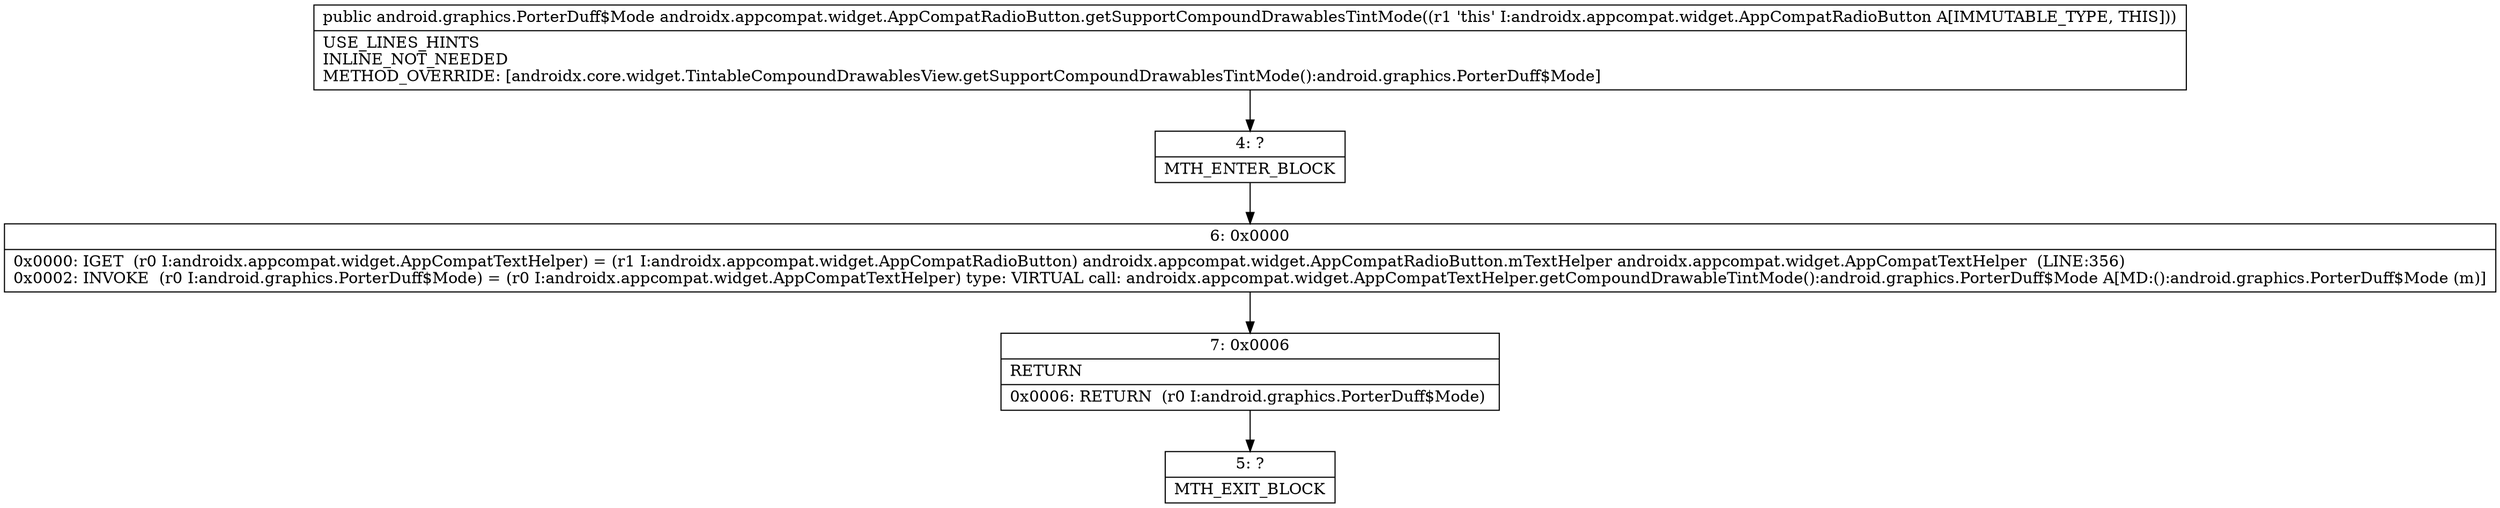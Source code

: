 digraph "CFG forandroidx.appcompat.widget.AppCompatRadioButton.getSupportCompoundDrawablesTintMode()Landroid\/graphics\/PorterDuff$Mode;" {
Node_4 [shape=record,label="{4\:\ ?|MTH_ENTER_BLOCK\l}"];
Node_6 [shape=record,label="{6\:\ 0x0000|0x0000: IGET  (r0 I:androidx.appcompat.widget.AppCompatTextHelper) = (r1 I:androidx.appcompat.widget.AppCompatRadioButton) androidx.appcompat.widget.AppCompatRadioButton.mTextHelper androidx.appcompat.widget.AppCompatTextHelper  (LINE:356)\l0x0002: INVOKE  (r0 I:android.graphics.PorterDuff$Mode) = (r0 I:androidx.appcompat.widget.AppCompatTextHelper) type: VIRTUAL call: androidx.appcompat.widget.AppCompatTextHelper.getCompoundDrawableTintMode():android.graphics.PorterDuff$Mode A[MD:():android.graphics.PorterDuff$Mode (m)]\l}"];
Node_7 [shape=record,label="{7\:\ 0x0006|RETURN\l|0x0006: RETURN  (r0 I:android.graphics.PorterDuff$Mode) \l}"];
Node_5 [shape=record,label="{5\:\ ?|MTH_EXIT_BLOCK\l}"];
MethodNode[shape=record,label="{public android.graphics.PorterDuff$Mode androidx.appcompat.widget.AppCompatRadioButton.getSupportCompoundDrawablesTintMode((r1 'this' I:androidx.appcompat.widget.AppCompatRadioButton A[IMMUTABLE_TYPE, THIS]))  | USE_LINES_HINTS\lINLINE_NOT_NEEDED\lMETHOD_OVERRIDE: [androidx.core.widget.TintableCompoundDrawablesView.getSupportCompoundDrawablesTintMode():android.graphics.PorterDuff$Mode]\l}"];
MethodNode -> Node_4;Node_4 -> Node_6;
Node_6 -> Node_7;
Node_7 -> Node_5;
}

